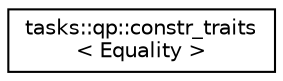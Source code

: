digraph "Graphical Class Hierarchy"
{
 // LATEX_PDF_SIZE
  edge [fontname="Helvetica",fontsize="10",labelfontname="Helvetica",labelfontsize="10"];
  node [fontname="Helvetica",fontsize="10",shape=record];
  rankdir="LR";
  Node0 [label="tasks::qp::constr_traits\l\< Equality \>",height=0.2,width=0.4,color="black", fillcolor="white", style="filled",URL="$structtasks_1_1qp_1_1constr__traits_3_01Equality_01_4.html",tooltip=" "];
}
